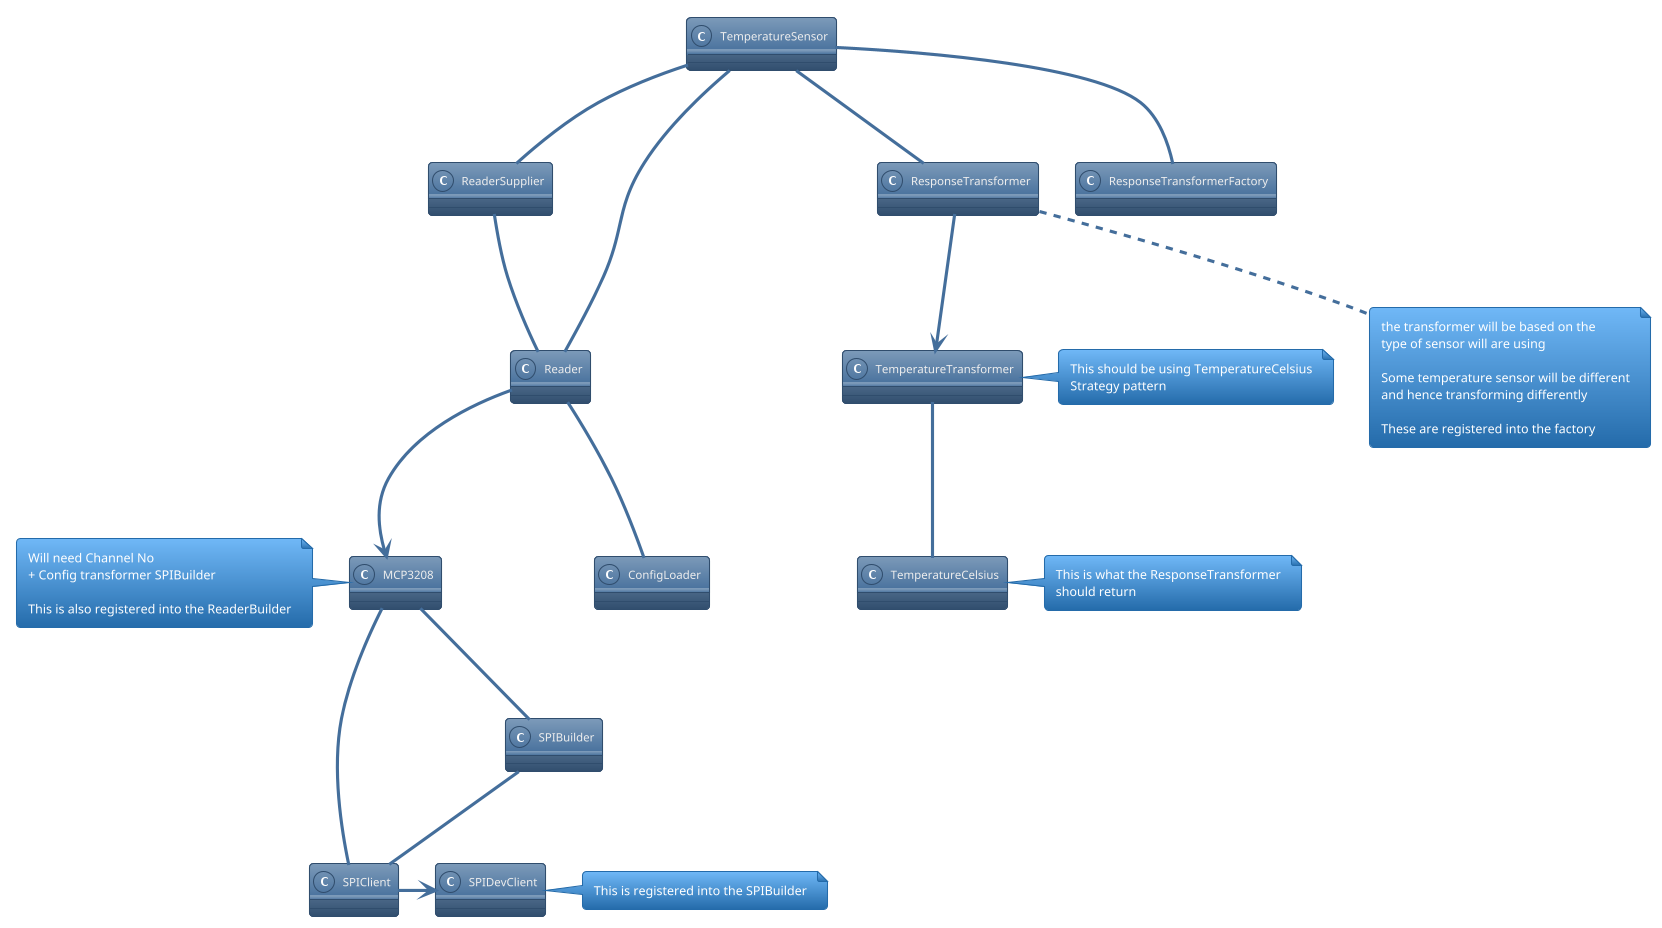 @startuml
'https://plantuml.com/class-diagram
!theme spacelab

class MCP3208 {}
note left
 Will need Channel No
 + Config transformer SPIBuilder

 This is also registered into the ReaderBuilder
end note

class SPIBuilder {}

class TemperatureSensor{}

class TemperatureCelsius{}
note right
 This is what the ResponseTransformer
 should return
end note


class SPIClient{}

class SPIDevClient{}
note right
 This is registered into the SPIBuilder
end note

class ReaderSupplier{}
class Reader{}

class ResponseTransformer{}
note bottom
 the transformer will be based on the
 type of sensor will are using

 Some temperature sensor will be different
 and hence transforming differently

 These are registered into the factory
end note

class ResponseTransformerFactory{}

class TemperatureTransformer{}
note right
  This should be using TemperatureCelsius
  Strategy pattern
end note

MCP3208 -- SPIClient : executes command on
MCP3208 -- SPIBuilder: requests a client from
SPIClient -> SPIDevClient
SPIBuilder -- SPIClient : Creates
TemperatureSensor -- Reader :requests and reads response from
TemperatureSensor -- ReaderSupplier
Reader --> MCP3208 : requests and reads response from
ReaderSupplier -- Reader: Gets a reader
Reader -- ConfigLoader: loads configuration specific to sensor
TemperatureSensor -- ResponseTransformer: transforms the response from the reader
TemperatureSensor -- ResponseTransformerFactory
ResponseTransformer --> TemperatureTransformer
TemperatureTransformer -- TemperatureCelsius


@enduml